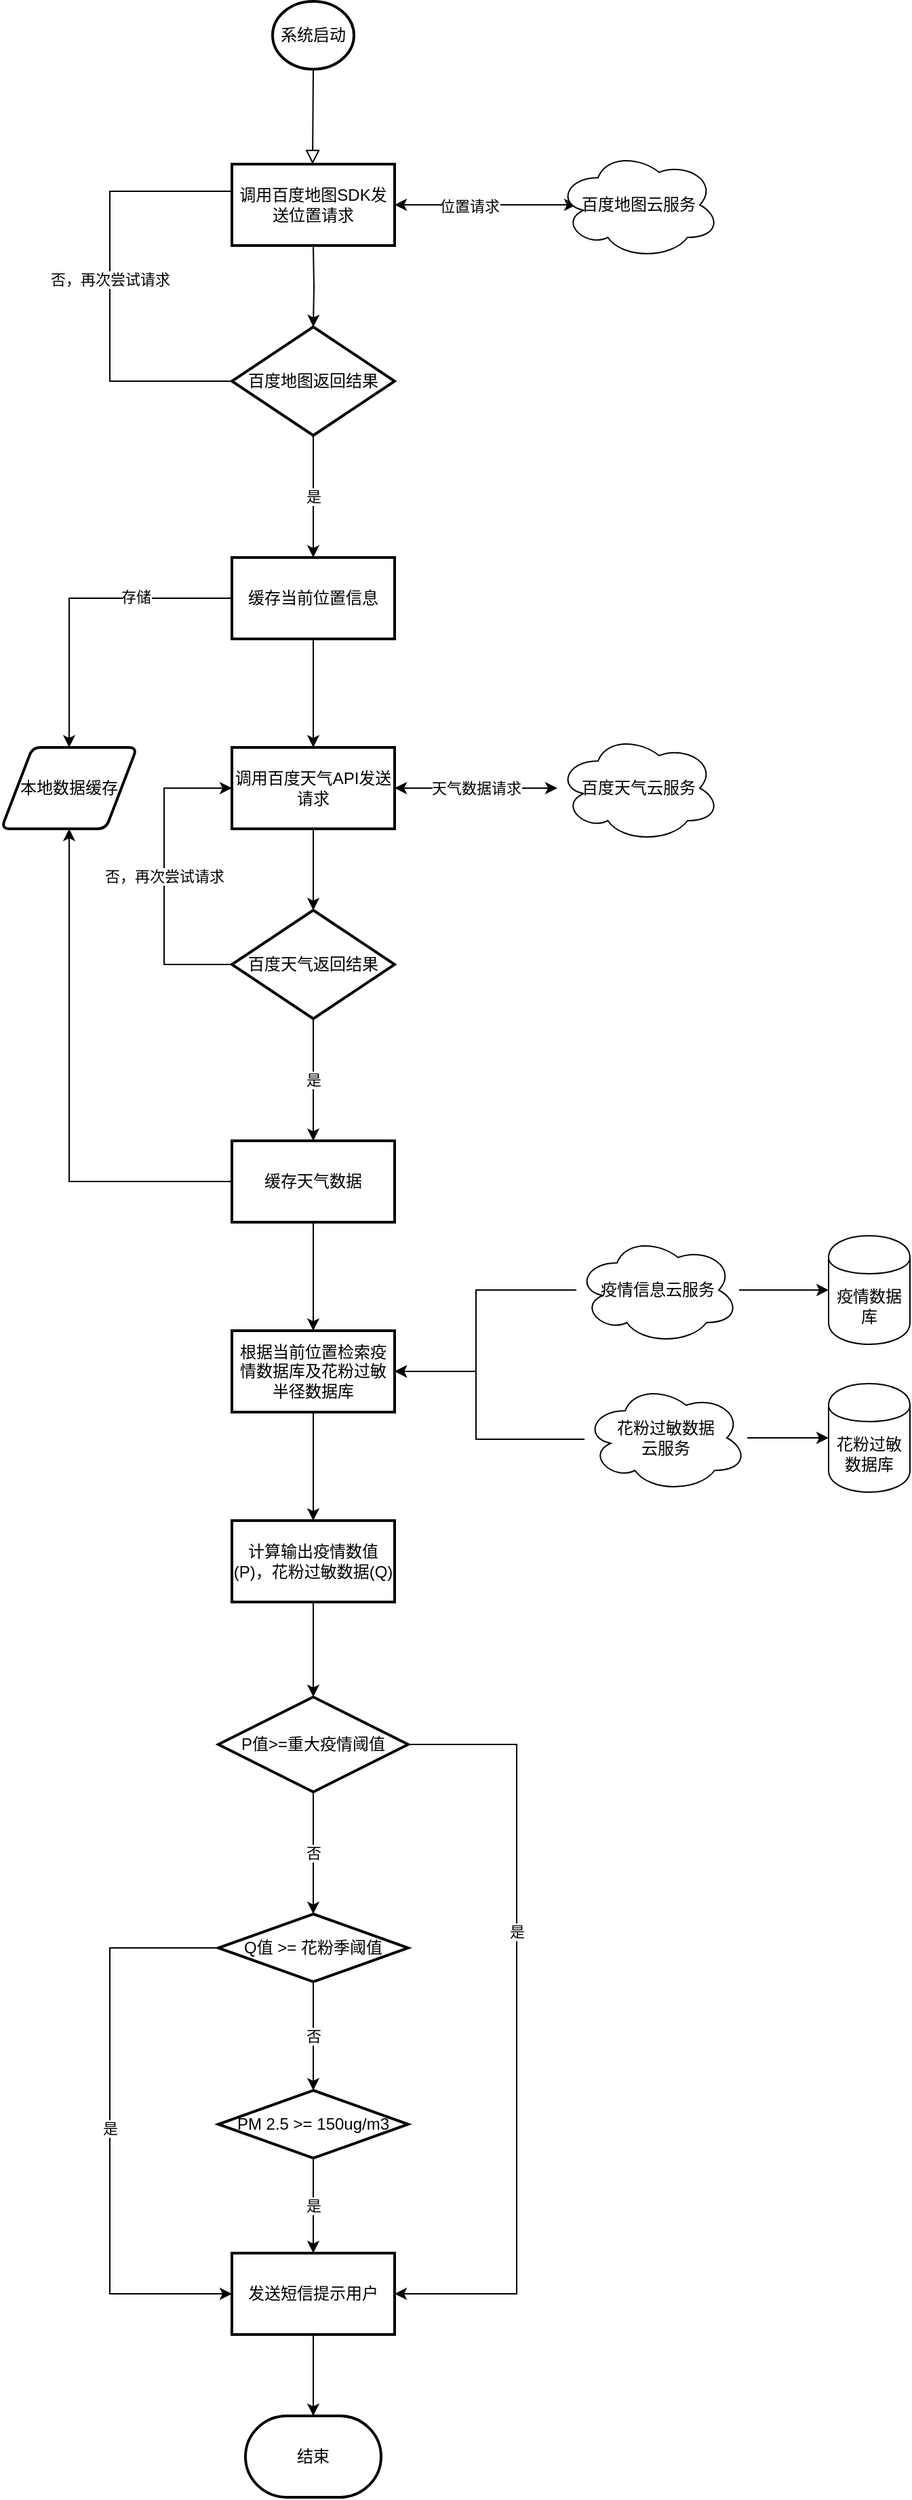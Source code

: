 <mxfile version="13.6.2" type="github">
  <diagram id="C5RBs43oDa-KdzZeNtuy" name="Page-1">
    <mxGraphModel dx="2249" dy="713" grid="1" gridSize="10" guides="1" tooltips="1" connect="1" arrows="1" fold="1" page="1" pageScale="1" pageWidth="827" pageHeight="1169" math="0" shadow="0">
      <root>
        <mxCell id="WIyWlLk6GJQsqaUBKTNV-0" />
        <mxCell id="WIyWlLk6GJQsqaUBKTNV-1" parent="WIyWlLk6GJQsqaUBKTNV-0" />
        <mxCell id="WIyWlLk6GJQsqaUBKTNV-2" value="" style="rounded=0;html=1;jettySize=auto;orthogonalLoop=1;fontSize=11;endArrow=block;endFill=0;endSize=8;strokeWidth=1;shadow=0;labelBackgroundColor=none;edgeStyle=orthogonalEdgeStyle;exitX=0.5;exitY=1;exitDx=0;exitDy=0;exitPerimeter=0;" parent="WIyWlLk6GJQsqaUBKTNV-1" source="t_p_abEQc-r9YL8hw_5q-1" edge="1">
          <mxGeometry relative="1" as="geometry">
            <mxPoint x="219.5" y="140" as="sourcePoint" />
            <mxPoint x="219.5" y="190" as="targetPoint" />
          </mxGeometry>
        </mxCell>
        <mxCell id="t_p_abEQc-r9YL8hw_5q-1" value="系统启动" style="strokeWidth=2;html=1;shape=mxgraph.flowchart.start_2;whiteSpace=wrap;" parent="WIyWlLk6GJQsqaUBKTNV-1" vertex="1">
          <mxGeometry x="190" y="70" width="60" height="50" as="geometry" />
        </mxCell>
        <mxCell id="t_p_abEQc-r9YL8hw_5q-11" value="" style="edgeStyle=orthogonalEdgeStyle;rounded=0;orthogonalLoop=1;jettySize=auto;html=1;" parent="WIyWlLk6GJQsqaUBKTNV-1" target="t_p_abEQc-r9YL8hw_5q-10" edge="1">
          <mxGeometry relative="1" as="geometry">
            <mxPoint x="220" y="250" as="sourcePoint" />
          </mxGeometry>
        </mxCell>
        <mxCell id="t_p_abEQc-r9YL8hw_5q-8" value="" style="endArrow=classic;startArrow=classic;html=1;exitX=1;exitY=0.5;exitDx=0;exitDy=0;" parent="WIyWlLk6GJQsqaUBKTNV-1" source="t_p_abEQc-r9YL8hw_5q-65" edge="1">
          <mxGeometry width="50" height="50" relative="1" as="geometry">
            <mxPoint x="270" y="220" as="sourcePoint" />
            <mxPoint x="414" y="220" as="targetPoint" />
          </mxGeometry>
        </mxCell>
        <mxCell id="t_p_abEQc-r9YL8hw_5q-9" value="位置请求" style="edgeLabel;html=1;align=center;verticalAlign=middle;resizable=0;points=[];" parent="t_p_abEQc-r9YL8hw_5q-8" vertex="1" connectable="0">
          <mxGeometry x="-0.181" y="-1" relative="1" as="geometry">
            <mxPoint as="offset" />
          </mxGeometry>
        </mxCell>
        <mxCell id="t_p_abEQc-r9YL8hw_5q-21" value="是" style="edgeStyle=orthogonalEdgeStyle;rounded=0;orthogonalLoop=1;jettySize=auto;html=1;" parent="WIyWlLk6GJQsqaUBKTNV-1" source="t_p_abEQc-r9YL8hw_5q-10" target="t_p_abEQc-r9YL8hw_5q-12" edge="1">
          <mxGeometry relative="1" as="geometry" />
        </mxCell>
        <mxCell id="t_p_abEQc-r9YL8hw_5q-22" value="否，再次尝试请求" style="edgeStyle=orthogonalEdgeStyle;rounded=0;orthogonalLoop=1;jettySize=auto;html=1;entryX=0;entryY=0.5;entryDx=0;entryDy=0;" parent="WIyWlLk6GJQsqaUBKTNV-1" source="t_p_abEQc-r9YL8hw_5q-10" edge="1">
          <mxGeometry relative="1" as="geometry">
            <mxPoint x="170" y="210" as="targetPoint" />
            <Array as="points">
              <mxPoint x="70" y="350" />
              <mxPoint x="70" y="210" />
            </Array>
          </mxGeometry>
        </mxCell>
        <mxCell id="t_p_abEQc-r9YL8hw_5q-10" value="百度地图返回结果" style="strokeWidth=2;html=1;shape=mxgraph.flowchart.decision;whiteSpace=wrap;" parent="WIyWlLk6GJQsqaUBKTNV-1" vertex="1">
          <mxGeometry x="160" y="310" width="120" height="80" as="geometry" />
        </mxCell>
        <mxCell id="t_p_abEQc-r9YL8hw_5q-15" value="" style="edgeStyle=orthogonalEdgeStyle;rounded=0;orthogonalLoop=1;jettySize=auto;html=1;" parent="WIyWlLk6GJQsqaUBKTNV-1" source="t_p_abEQc-r9YL8hw_5q-12" target="t_p_abEQc-r9YL8hw_5q-14" edge="1">
          <mxGeometry relative="1" as="geometry" />
        </mxCell>
        <mxCell id="t_p_abEQc-r9YL8hw_5q-20" value="" style="edgeStyle=orthogonalEdgeStyle;rounded=0;orthogonalLoop=1;jettySize=auto;html=1;" parent="WIyWlLk6GJQsqaUBKTNV-1" source="t_p_abEQc-r9YL8hw_5q-12" target="t_p_abEQc-r9YL8hw_5q-18" edge="1">
          <mxGeometry relative="1" as="geometry" />
        </mxCell>
        <mxCell id="t_p_abEQc-r9YL8hw_5q-24" value="存储" style="edgeLabel;html=1;align=center;verticalAlign=middle;resizable=0;points=[];" parent="t_p_abEQc-r9YL8hw_5q-20" vertex="1" connectable="0">
          <mxGeometry x="-0.383" y="-1" relative="1" as="geometry">
            <mxPoint as="offset" />
          </mxGeometry>
        </mxCell>
        <mxCell id="t_p_abEQc-r9YL8hw_5q-12" value="缓存当前位置信息" style="whiteSpace=wrap;html=1;strokeWidth=2;" parent="WIyWlLk6GJQsqaUBKTNV-1" vertex="1">
          <mxGeometry x="160" y="480" width="120" height="60" as="geometry" />
        </mxCell>
        <mxCell id="t_p_abEQc-r9YL8hw_5q-28" value="" style="edgeStyle=orthogonalEdgeStyle;rounded=0;orthogonalLoop=1;jettySize=auto;html=1;" parent="WIyWlLk6GJQsqaUBKTNV-1" source="t_p_abEQc-r9YL8hw_5q-14" target="t_p_abEQc-r9YL8hw_5q-27" edge="1">
          <mxGeometry relative="1" as="geometry" />
        </mxCell>
        <mxCell id="t_p_abEQc-r9YL8hw_5q-14" value="调用百度天气API发送请求" style="whiteSpace=wrap;html=1;strokeWidth=2;" parent="WIyWlLk6GJQsqaUBKTNV-1" vertex="1">
          <mxGeometry x="160" y="620" width="120" height="60" as="geometry" />
        </mxCell>
        <mxCell id="t_p_abEQc-r9YL8hw_5q-18" value="本地数据缓存" style="shape=parallelogram;html=1;strokeWidth=2;perimeter=parallelogramPerimeter;whiteSpace=wrap;rounded=1;arcSize=12;size=0.23;" parent="WIyWlLk6GJQsqaUBKTNV-1" vertex="1">
          <mxGeometry x="-10" y="620" width="100" height="60" as="geometry" />
        </mxCell>
        <mxCell id="t_p_abEQc-r9YL8hw_5q-26" value="天气数据请求" style="endArrow=classic;startArrow=classic;html=1;exitX=1;exitY=0.5;exitDx=0;exitDy=0;" parent="WIyWlLk6GJQsqaUBKTNV-1" source="t_p_abEQc-r9YL8hw_5q-14" edge="1">
          <mxGeometry width="50" height="50" relative="1" as="geometry">
            <mxPoint x="280" y="700" as="sourcePoint" />
            <mxPoint x="400" y="650" as="targetPoint" />
            <Array as="points" />
          </mxGeometry>
        </mxCell>
        <mxCell id="t_p_abEQc-r9YL8hw_5q-30" value="是" style="edgeStyle=orthogonalEdgeStyle;rounded=0;orthogonalLoop=1;jettySize=auto;html=1;" parent="WIyWlLk6GJQsqaUBKTNV-1" source="t_p_abEQc-r9YL8hw_5q-27" target="t_p_abEQc-r9YL8hw_5q-29" edge="1">
          <mxGeometry relative="1" as="geometry" />
        </mxCell>
        <mxCell id="t_p_abEQc-r9YL8hw_5q-32" value="否，再次尝试请求" style="edgeStyle=orthogonalEdgeStyle;rounded=0;orthogonalLoop=1;jettySize=auto;html=1;exitX=0;exitY=0.5;exitDx=0;exitDy=0;exitPerimeter=0;entryX=0;entryY=0.5;entryDx=0;entryDy=0;" parent="WIyWlLk6GJQsqaUBKTNV-1" source="t_p_abEQc-r9YL8hw_5q-27" target="t_p_abEQc-r9YL8hw_5q-14" edge="1">
          <mxGeometry relative="1" as="geometry">
            <Array as="points">
              <mxPoint x="110" y="780" />
              <mxPoint x="110" y="650" />
            </Array>
          </mxGeometry>
        </mxCell>
        <mxCell id="t_p_abEQc-r9YL8hw_5q-27" value="百度天气返回结果" style="strokeWidth=2;html=1;shape=mxgraph.flowchart.decision;whiteSpace=wrap;" parent="WIyWlLk6GJQsqaUBKTNV-1" vertex="1">
          <mxGeometry x="160" y="740" width="120" height="80" as="geometry" />
        </mxCell>
        <mxCell id="t_p_abEQc-r9YL8hw_5q-31" style="edgeStyle=orthogonalEdgeStyle;rounded=0;orthogonalLoop=1;jettySize=auto;html=1;entryX=0.5;entryY=1;entryDx=0;entryDy=0;" parent="WIyWlLk6GJQsqaUBKTNV-1" source="t_p_abEQc-r9YL8hw_5q-29" target="t_p_abEQc-r9YL8hw_5q-18" edge="1">
          <mxGeometry relative="1" as="geometry" />
        </mxCell>
        <mxCell id="t_p_abEQc-r9YL8hw_5q-36" value="" style="edgeStyle=orthogonalEdgeStyle;rounded=0;orthogonalLoop=1;jettySize=auto;html=1;" parent="WIyWlLk6GJQsqaUBKTNV-1" source="t_p_abEQc-r9YL8hw_5q-29" target="t_p_abEQc-r9YL8hw_5q-35" edge="1">
          <mxGeometry relative="1" as="geometry" />
        </mxCell>
        <mxCell id="t_p_abEQc-r9YL8hw_5q-29" value="缓存天气数据" style="whiteSpace=wrap;html=1;strokeWidth=2;" parent="WIyWlLk6GJQsqaUBKTNV-1" vertex="1">
          <mxGeometry x="160" y="910" width="120" height="60" as="geometry" />
        </mxCell>
        <mxCell id="t_p_abEQc-r9YL8hw_5q-41" value="" style="edgeStyle=orthogonalEdgeStyle;rounded=0;orthogonalLoop=1;jettySize=auto;html=1;" parent="WIyWlLk6GJQsqaUBKTNV-1" source="t_p_abEQc-r9YL8hw_5q-35" target="t_p_abEQc-r9YL8hw_5q-40" edge="1">
          <mxGeometry relative="1" as="geometry" />
        </mxCell>
        <mxCell id="t_p_abEQc-r9YL8hw_5q-35" value="根据当前位置检索疫情数据库及花粉过敏半径数据库" style="whiteSpace=wrap;html=1;strokeWidth=2;" parent="WIyWlLk6GJQsqaUBKTNV-1" vertex="1">
          <mxGeometry x="160" y="1050" width="120" height="60" as="geometry" />
        </mxCell>
        <mxCell id="t_p_abEQc-r9YL8hw_5q-43" value="" style="edgeStyle=orthogonalEdgeStyle;rounded=0;orthogonalLoop=1;jettySize=auto;html=1;" parent="WIyWlLk6GJQsqaUBKTNV-1" source="t_p_abEQc-r9YL8hw_5q-40" target="t_p_abEQc-r9YL8hw_5q-42" edge="1">
          <mxGeometry relative="1" as="geometry" />
        </mxCell>
        <mxCell id="t_p_abEQc-r9YL8hw_5q-40" value="计算输出疫情数值(P)，花粉过敏数据(Q)" style="whiteSpace=wrap;html=1;strokeWidth=2;" parent="WIyWlLk6GJQsqaUBKTNV-1" vertex="1">
          <mxGeometry x="160" y="1190" width="120" height="60" as="geometry" />
        </mxCell>
        <mxCell id="t_p_abEQc-r9YL8hw_5q-45" value="否" style="edgeStyle=orthogonalEdgeStyle;rounded=0;orthogonalLoop=1;jettySize=auto;html=1;entryX=0.5;entryY=0;entryDx=0;entryDy=0;entryPerimeter=0;" parent="WIyWlLk6GJQsqaUBKTNV-1" source="t_p_abEQc-r9YL8hw_5q-42" target="t_p_abEQc-r9YL8hw_5q-46" edge="1">
          <mxGeometry relative="1" as="geometry">
            <mxPoint x="220" y="1475" as="targetPoint" />
          </mxGeometry>
        </mxCell>
        <mxCell id="t_p_abEQc-r9YL8hw_5q-58" value="是" style="edgeStyle=orthogonalEdgeStyle;rounded=0;orthogonalLoop=1;jettySize=auto;html=1;exitX=0;exitY=0.5;exitDx=0;exitDy=0;entryX=1;entryY=0.5;entryDx=0;entryDy=0;" parent="WIyWlLk6GJQsqaUBKTNV-1" source="t_p_abEQc-r9YL8hw_5q-42" target="t_p_abEQc-r9YL8hw_5q-48" edge="1">
          <mxGeometry relative="1" as="geometry">
            <Array as="points">
              <mxPoint x="370" y="1355" />
              <mxPoint x="370" y="1760" />
            </Array>
          </mxGeometry>
        </mxCell>
        <mxCell id="t_p_abEQc-r9YL8hw_5q-42" value="P值&amp;gt;=重大疫情阈值" style="rhombus;whiteSpace=wrap;html=1;strokeWidth=2;" parent="WIyWlLk6GJQsqaUBKTNV-1" vertex="1">
          <mxGeometry x="150" y="1320" width="140" height="70" as="geometry" />
        </mxCell>
        <mxCell id="t_p_abEQc-r9YL8hw_5q-53" value="否" style="edgeStyle=orthogonalEdgeStyle;rounded=0;orthogonalLoop=1;jettySize=auto;html=1;" parent="WIyWlLk6GJQsqaUBKTNV-1" source="t_p_abEQc-r9YL8hw_5q-46" target="t_p_abEQc-r9YL8hw_5q-52" edge="1">
          <mxGeometry relative="1" as="geometry" />
        </mxCell>
        <mxCell id="t_p_abEQc-r9YL8hw_5q-57" value="是" style="edgeStyle=orthogonalEdgeStyle;rounded=0;orthogonalLoop=1;jettySize=auto;html=1;entryX=0;entryY=0.5;entryDx=0;entryDy=0;" parent="WIyWlLk6GJQsqaUBKTNV-1" source="t_p_abEQc-r9YL8hw_5q-46" target="t_p_abEQc-r9YL8hw_5q-48" edge="1">
          <mxGeometry relative="1" as="geometry">
            <Array as="points">
              <mxPoint x="70" y="1505" />
              <mxPoint x="70" y="1760" />
            </Array>
          </mxGeometry>
        </mxCell>
        <mxCell id="t_p_abEQc-r9YL8hw_5q-46" value="Q值 &amp;gt;=&amp;nbsp;花粉季阈值" style="strokeWidth=2;html=1;shape=mxgraph.flowchart.decision;whiteSpace=wrap;" parent="WIyWlLk6GJQsqaUBKTNV-1" vertex="1">
          <mxGeometry x="150" y="1480" width="140" height="50" as="geometry" />
        </mxCell>
        <mxCell id="t_p_abEQc-r9YL8hw_5q-60" value="" style="edgeStyle=orthogonalEdgeStyle;rounded=0;orthogonalLoop=1;jettySize=auto;html=1;" parent="WIyWlLk6GJQsqaUBKTNV-1" source="t_p_abEQc-r9YL8hw_5q-48" target="t_p_abEQc-r9YL8hw_5q-59" edge="1">
          <mxGeometry relative="1" as="geometry" />
        </mxCell>
        <mxCell id="t_p_abEQc-r9YL8hw_5q-48" value="发送短信提示用户" style="whiteSpace=wrap;html=1;strokeWidth=2;" parent="WIyWlLk6GJQsqaUBKTNV-1" vertex="1">
          <mxGeometry x="160" y="1730" width="120" height="60" as="geometry" />
        </mxCell>
        <mxCell id="t_p_abEQc-r9YL8hw_5q-56" value="是" style="edgeStyle=orthogonalEdgeStyle;rounded=0;orthogonalLoop=1;jettySize=auto;html=1;entryX=0.5;entryY=0;entryDx=0;entryDy=0;" parent="WIyWlLk6GJQsqaUBKTNV-1" source="t_p_abEQc-r9YL8hw_5q-52" target="t_p_abEQc-r9YL8hw_5q-48" edge="1">
          <mxGeometry relative="1" as="geometry">
            <mxPoint x="220" y="1735" as="targetPoint" />
          </mxGeometry>
        </mxCell>
        <mxCell id="t_p_abEQc-r9YL8hw_5q-52" value="PM 2.5 &amp;gt;= 150ug/m3" style="strokeWidth=2;html=1;shape=mxgraph.flowchart.decision;whiteSpace=wrap;" parent="WIyWlLk6GJQsqaUBKTNV-1" vertex="1">
          <mxGeometry x="150" y="1610" width="140" height="50" as="geometry" />
        </mxCell>
        <mxCell id="t_p_abEQc-r9YL8hw_5q-59" value="结束" style="strokeWidth=2;html=1;shape=mxgraph.flowchart.terminator;whiteSpace=wrap;" parent="WIyWlLk6GJQsqaUBKTNV-1" vertex="1">
          <mxGeometry x="170" y="1850" width="100" height="60" as="geometry" />
        </mxCell>
        <mxCell id="t_p_abEQc-r9YL8hw_5q-65" value="调用百度地图SDK发送位置请求" style="whiteSpace=wrap;html=1;strokeWidth=2;" parent="WIyWlLk6GJQsqaUBKTNV-1" vertex="1">
          <mxGeometry x="160" y="190" width="120" height="60" as="geometry" />
        </mxCell>
        <mxCell id="ImR_bXziVcKk-WpQqdax-0" value="百度地图云服务" style="ellipse;shape=cloud;whiteSpace=wrap;html=1;" vertex="1" parent="WIyWlLk6GJQsqaUBKTNV-1">
          <mxGeometry x="400" y="180" width="120" height="80" as="geometry" />
        </mxCell>
        <mxCell id="ImR_bXziVcKk-WpQqdax-1" value="百度天气云服务" style="ellipse;shape=cloud;whiteSpace=wrap;html=1;" vertex="1" parent="WIyWlLk6GJQsqaUBKTNV-1">
          <mxGeometry x="400" y="610" width="120" height="80" as="geometry" />
        </mxCell>
        <mxCell id="ImR_bXziVcKk-WpQqdax-5" style="edgeStyle=orthogonalEdgeStyle;rounded=0;orthogonalLoop=1;jettySize=auto;html=1;entryX=1;entryY=0.5;entryDx=0;entryDy=0;" edge="1" parent="WIyWlLk6GJQsqaUBKTNV-1" source="ImR_bXziVcKk-WpQqdax-2" target="t_p_abEQc-r9YL8hw_5q-35">
          <mxGeometry relative="1" as="geometry">
            <Array as="points">
              <mxPoint x="340" y="1020" />
              <mxPoint x="340" y="1080" />
            </Array>
          </mxGeometry>
        </mxCell>
        <mxCell id="ImR_bXziVcKk-WpQqdax-12" value="" style="edgeStyle=orthogonalEdgeStyle;rounded=0;orthogonalLoop=1;jettySize=auto;html=1;" edge="1" parent="WIyWlLk6GJQsqaUBKTNV-1" source="ImR_bXziVcKk-WpQqdax-2" target="ImR_bXziVcKk-WpQqdax-11">
          <mxGeometry relative="1" as="geometry" />
        </mxCell>
        <mxCell id="ImR_bXziVcKk-WpQqdax-2" value="疫情信息云服务" style="ellipse;shape=cloud;whiteSpace=wrap;html=1;" vertex="1" parent="WIyWlLk6GJQsqaUBKTNV-1">
          <mxGeometry x="414" y="980" width="120" height="80" as="geometry" />
        </mxCell>
        <mxCell id="ImR_bXziVcKk-WpQqdax-6" style="edgeStyle=orthogonalEdgeStyle;rounded=0;orthogonalLoop=1;jettySize=auto;html=1;" edge="1" parent="WIyWlLk6GJQsqaUBKTNV-1" source="ImR_bXziVcKk-WpQqdax-3">
          <mxGeometry relative="1" as="geometry">
            <mxPoint x="280" y="1080" as="targetPoint" />
            <Array as="points">
              <mxPoint x="340" y="1130" />
              <mxPoint x="340" y="1080" />
            </Array>
          </mxGeometry>
        </mxCell>
        <mxCell id="ImR_bXziVcKk-WpQqdax-10" value="" style="edgeStyle=orthogonalEdgeStyle;rounded=0;orthogonalLoop=1;jettySize=auto;html=1;" edge="1" parent="WIyWlLk6GJQsqaUBKTNV-1" source="ImR_bXziVcKk-WpQqdax-3" target="ImR_bXziVcKk-WpQqdax-9">
          <mxGeometry relative="1" as="geometry" />
        </mxCell>
        <mxCell id="ImR_bXziVcKk-WpQqdax-3" value="花粉过敏数据&lt;br&gt;云服务" style="ellipse;shape=cloud;whiteSpace=wrap;html=1;" vertex="1" parent="WIyWlLk6GJQsqaUBKTNV-1">
          <mxGeometry x="420" y="1089" width="120" height="80" as="geometry" />
        </mxCell>
        <mxCell id="ImR_bXziVcKk-WpQqdax-9" value="花粉过敏数据库" style="shape=cylinder;whiteSpace=wrap;html=1;boundedLbl=1;backgroundOutline=1;" vertex="1" parent="WIyWlLk6GJQsqaUBKTNV-1">
          <mxGeometry x="600" y="1089" width="60" height="80" as="geometry" />
        </mxCell>
        <mxCell id="ImR_bXziVcKk-WpQqdax-11" value="疫情数据库" style="shape=cylinder;whiteSpace=wrap;html=1;boundedLbl=1;backgroundOutline=1;" vertex="1" parent="WIyWlLk6GJQsqaUBKTNV-1">
          <mxGeometry x="600" y="980" width="60" height="80" as="geometry" />
        </mxCell>
      </root>
    </mxGraphModel>
  </diagram>
</mxfile>
